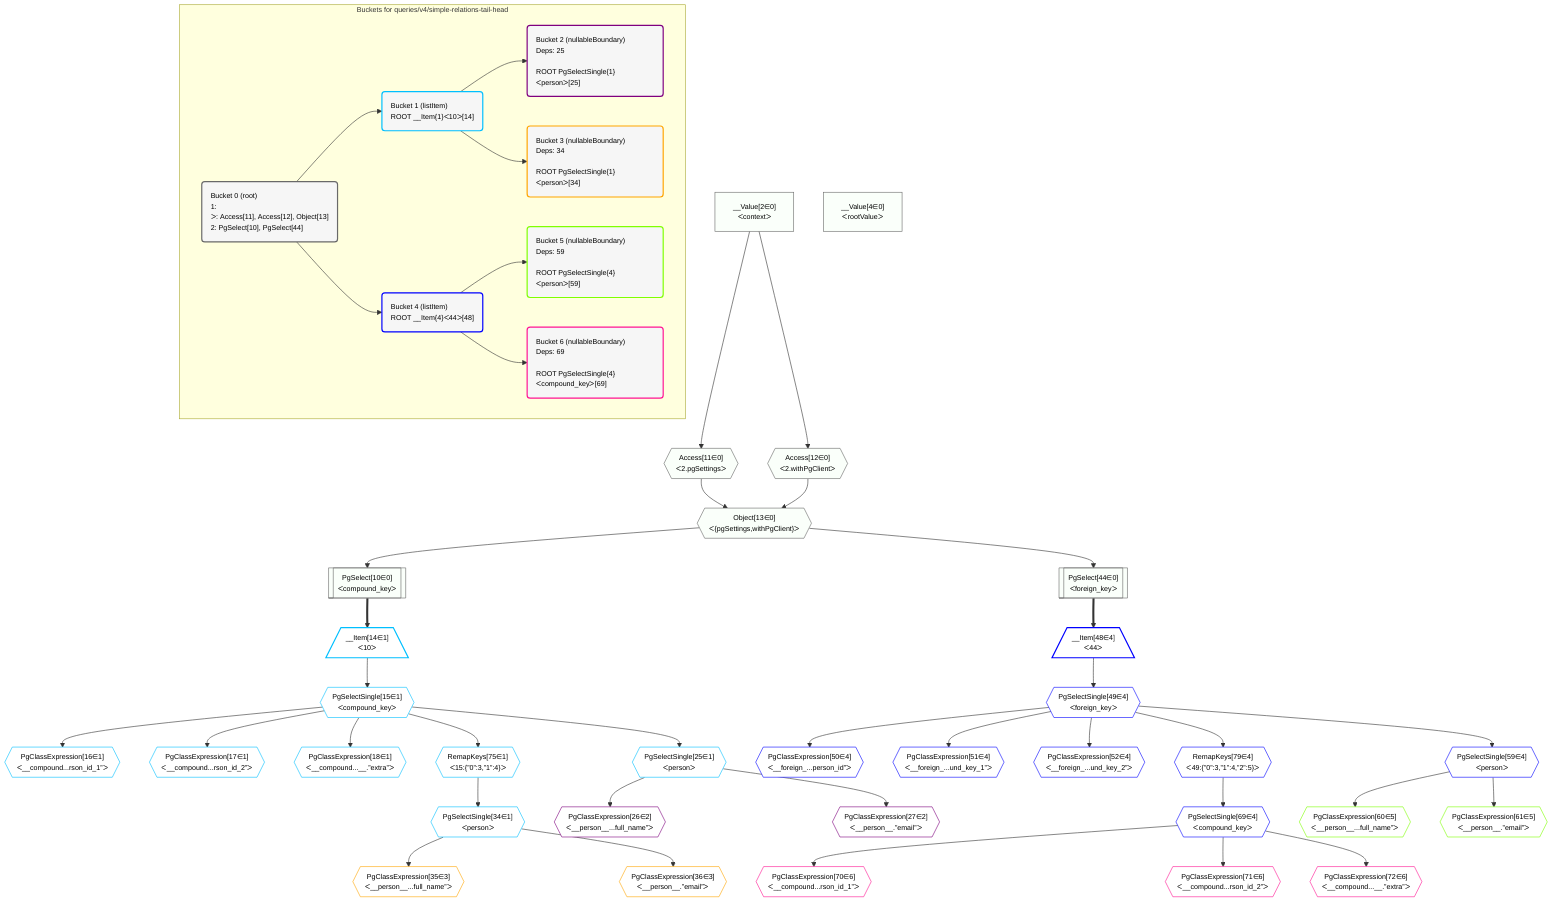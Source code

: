 %%{init: {'themeVariables': { 'fontSize': '12px'}}}%%
graph TD
    classDef path fill:#eee,stroke:#000,color:#000
    classDef plan fill:#fff,stroke-width:1px,color:#000
    classDef itemplan fill:#fff,stroke-width:2px,color:#000
    classDef unbatchedplan fill:#dff,stroke-width:1px,color:#000
    classDef sideeffectplan fill:#fcc,stroke-width:2px,color:#000
    classDef bucket fill:#f6f6f6,color:#000,stroke-width:2px,text-align:left


    %% plan dependencies
    Object13{{"Object[13∈0]<br />ᐸ{pgSettings,withPgClient}ᐳ"}}:::plan
    Access11{{"Access[11∈0]<br />ᐸ2.pgSettingsᐳ"}}:::plan
    Access12{{"Access[12∈0]<br />ᐸ2.withPgClientᐳ"}}:::plan
    Access11 & Access12 --> Object13
    PgSelect10[["PgSelect[10∈0]<br />ᐸcompound_keyᐳ"]]:::plan
    Object13 --> PgSelect10
    __Value2["__Value[2∈0]<br />ᐸcontextᐳ"]:::plan
    __Value2 --> Access11
    __Value2 --> Access12
    PgSelect44[["PgSelect[44∈0]<br />ᐸforeign_keyᐳ"]]:::plan
    Object13 --> PgSelect44
    __Value4["__Value[4∈0]<br />ᐸrootValueᐳ"]:::plan
    __Item14[/"__Item[14∈1]<br />ᐸ10ᐳ"\]:::itemplan
    PgSelect10 ==> __Item14
    PgSelectSingle15{{"PgSelectSingle[15∈1]<br />ᐸcompound_keyᐳ"}}:::plan
    __Item14 --> PgSelectSingle15
    PgClassExpression16{{"PgClassExpression[16∈1]<br />ᐸ__compound...rson_id_1”ᐳ"}}:::plan
    PgSelectSingle15 --> PgClassExpression16
    PgClassExpression17{{"PgClassExpression[17∈1]<br />ᐸ__compound...rson_id_2”ᐳ"}}:::plan
    PgSelectSingle15 --> PgClassExpression17
    PgClassExpression18{{"PgClassExpression[18∈1]<br />ᐸ__compound...__.”extra”ᐳ"}}:::plan
    PgSelectSingle15 --> PgClassExpression18
    PgSelectSingle25{{"PgSelectSingle[25∈1]<br />ᐸpersonᐳ"}}:::plan
    PgSelectSingle15 --> PgSelectSingle25
    PgSelectSingle34{{"PgSelectSingle[34∈1]<br />ᐸpersonᐳ"}}:::plan
    RemapKeys75{{"RemapKeys[75∈1]<br />ᐸ15:{”0”:3,”1”:4}ᐳ"}}:::plan
    RemapKeys75 --> PgSelectSingle34
    PgSelectSingle15 --> RemapKeys75
    PgClassExpression26{{"PgClassExpression[26∈2]<br />ᐸ__person__...full_name”ᐳ"}}:::plan
    PgSelectSingle25 --> PgClassExpression26
    PgClassExpression27{{"PgClassExpression[27∈2]<br />ᐸ__person__.”email”ᐳ"}}:::plan
    PgSelectSingle25 --> PgClassExpression27
    PgClassExpression35{{"PgClassExpression[35∈3]<br />ᐸ__person__...full_name”ᐳ"}}:::plan
    PgSelectSingle34 --> PgClassExpression35
    PgClassExpression36{{"PgClassExpression[36∈3]<br />ᐸ__person__.”email”ᐳ"}}:::plan
    PgSelectSingle34 --> PgClassExpression36
    __Item48[/"__Item[48∈4]<br />ᐸ44ᐳ"\]:::itemplan
    PgSelect44 ==> __Item48
    PgSelectSingle49{{"PgSelectSingle[49∈4]<br />ᐸforeign_keyᐳ"}}:::plan
    __Item48 --> PgSelectSingle49
    PgClassExpression50{{"PgClassExpression[50∈4]<br />ᐸ__foreign_...person_id”ᐳ"}}:::plan
    PgSelectSingle49 --> PgClassExpression50
    PgClassExpression51{{"PgClassExpression[51∈4]<br />ᐸ__foreign_...und_key_1”ᐳ"}}:::plan
    PgSelectSingle49 --> PgClassExpression51
    PgClassExpression52{{"PgClassExpression[52∈4]<br />ᐸ__foreign_...und_key_2”ᐳ"}}:::plan
    PgSelectSingle49 --> PgClassExpression52
    PgSelectSingle59{{"PgSelectSingle[59∈4]<br />ᐸpersonᐳ"}}:::plan
    PgSelectSingle49 --> PgSelectSingle59
    PgSelectSingle69{{"PgSelectSingle[69∈4]<br />ᐸcompound_keyᐳ"}}:::plan
    RemapKeys79{{"RemapKeys[79∈4]<br />ᐸ49:{”0”:3,”1”:4,”2”:5}ᐳ"}}:::plan
    RemapKeys79 --> PgSelectSingle69
    PgSelectSingle49 --> RemapKeys79
    PgClassExpression60{{"PgClassExpression[60∈5]<br />ᐸ__person__...full_name”ᐳ"}}:::plan
    PgSelectSingle59 --> PgClassExpression60
    PgClassExpression61{{"PgClassExpression[61∈5]<br />ᐸ__person__.”email”ᐳ"}}:::plan
    PgSelectSingle59 --> PgClassExpression61
    PgClassExpression70{{"PgClassExpression[70∈6]<br />ᐸ__compound...rson_id_1”ᐳ"}}:::plan
    PgSelectSingle69 --> PgClassExpression70
    PgClassExpression71{{"PgClassExpression[71∈6]<br />ᐸ__compound...rson_id_2”ᐳ"}}:::plan
    PgSelectSingle69 --> PgClassExpression71
    PgClassExpression72{{"PgClassExpression[72∈6]<br />ᐸ__compound...__.”extra”ᐳ"}}:::plan
    PgSelectSingle69 --> PgClassExpression72

    %% define steps

    subgraph "Buckets for queries/v4/simple-relations-tail-head"
    Bucket0("Bucket 0 (root)<br />1: <br />ᐳ: Access[11], Access[12], Object[13]<br />2: PgSelect[10], PgSelect[44]"):::bucket
    classDef bucket0 stroke:#696969
    class Bucket0,__Value2,__Value4,PgSelect10,Access11,Access12,Object13,PgSelect44 bucket0
    Bucket1("Bucket 1 (listItem)<br />ROOT __Item{1}ᐸ10ᐳ[14]"):::bucket
    classDef bucket1 stroke:#00bfff
    class Bucket1,__Item14,PgSelectSingle15,PgClassExpression16,PgClassExpression17,PgClassExpression18,PgSelectSingle25,PgSelectSingle34,RemapKeys75 bucket1
    Bucket2("Bucket 2 (nullableBoundary)<br />Deps: 25<br /><br />ROOT PgSelectSingle{1}ᐸpersonᐳ[25]"):::bucket
    classDef bucket2 stroke:#7f007f
    class Bucket2,PgClassExpression26,PgClassExpression27 bucket2
    Bucket3("Bucket 3 (nullableBoundary)<br />Deps: 34<br /><br />ROOT PgSelectSingle{1}ᐸpersonᐳ[34]"):::bucket
    classDef bucket3 stroke:#ffa500
    class Bucket3,PgClassExpression35,PgClassExpression36 bucket3
    Bucket4("Bucket 4 (listItem)<br />ROOT __Item{4}ᐸ44ᐳ[48]"):::bucket
    classDef bucket4 stroke:#0000ff
    class Bucket4,__Item48,PgSelectSingle49,PgClassExpression50,PgClassExpression51,PgClassExpression52,PgSelectSingle59,PgSelectSingle69,RemapKeys79 bucket4
    Bucket5("Bucket 5 (nullableBoundary)<br />Deps: 59<br /><br />ROOT PgSelectSingle{4}ᐸpersonᐳ[59]"):::bucket
    classDef bucket5 stroke:#7fff00
    class Bucket5,PgClassExpression60,PgClassExpression61 bucket5
    Bucket6("Bucket 6 (nullableBoundary)<br />Deps: 69<br /><br />ROOT PgSelectSingle{4}ᐸcompound_keyᐳ[69]"):::bucket
    classDef bucket6 stroke:#ff1493
    class Bucket6,PgClassExpression70,PgClassExpression71,PgClassExpression72 bucket6
    Bucket0 --> Bucket1 & Bucket4
    Bucket1 --> Bucket2 & Bucket3
    Bucket4 --> Bucket5 & Bucket6
    classDef unary fill:#fafffa,borderWidth:8px
    class Object13,PgSelect10,Access11,Access12,PgSelect44,__Value2,__Value4 unary
    end